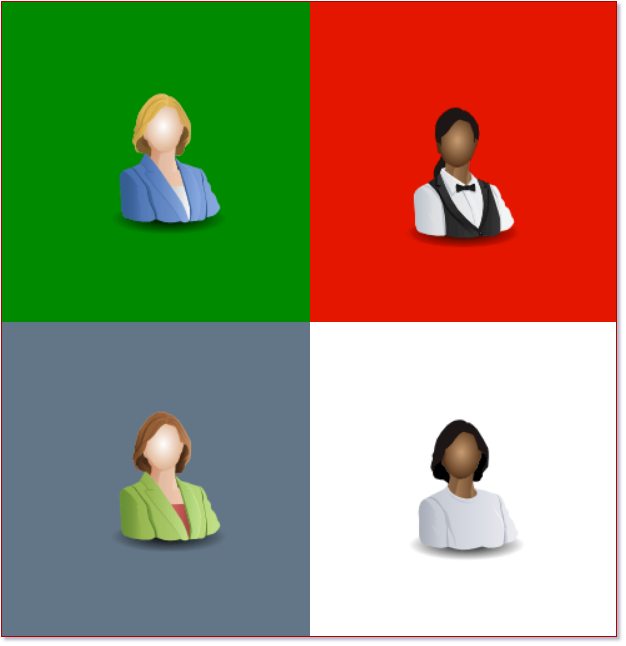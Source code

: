 <mxfile version="14.2.4" type="embed">
    <diagram id="iK9O6zpl0unEknwgo6_2" name="Page-1">
        <mxGraphModel dx="888" dy="601" grid="0" gridSize="10" guides="1" tooltips="1" connect="1" arrows="1" fold="1" page="1" pageScale="1" pageWidth="850" pageHeight="1100" background="#FFFFFF" math="0" shadow="1">
            <root>
                <mxCell id="0"/>
                <mxCell id="1" parent="0"/>
                <mxCell id="44" value="" style="shape=table;html=1;whiteSpace=wrap;startSize=0;container=1;collapsible=0;childLayout=tableLayout;swimlaneFillColor=none;fillColor=#e51400;strokeColor=#B20000;fontColor=#ffffff;" vertex="1" parent="1">
                    <mxGeometry x="212" y="170" width="307" height="317" as="geometry"/>
                </mxCell>
                <mxCell id="45" value="" style="shape=partialRectangle;html=1;whiteSpace=wrap;collapsible=0;dropTarget=0;pointerEvents=0;fillColor=#fa6800;top=0;left=0;bottom=0;right=0;points=[[0,0.5],[1,0.5]];portConstraint=eastwest;strokeColor=#C73500;fontColor=#ffffff;" vertex="1" parent="44">
                    <mxGeometry width="307" height="160" as="geometry"/>
                </mxCell>
                <mxCell id="46" value="" style="shape=partialRectangle;html=1;whiteSpace=wrap;connectable=0;overflow=hidden;fillColor=#008a00;top=0;left=0;bottom=0;right=0;strokeColor=#005700;fontColor=#ffffff;" vertex="1" parent="45">
                    <mxGeometry width="154" height="160" as="geometry"/>
                </mxCell>
                <mxCell id="47" value="" style="shape=partialRectangle;html=1;whiteSpace=wrap;connectable=0;overflow=hidden;top=0;left=0;bottom=0;right=0;strokeColor=#B20000;fontColor=#ffffff;fillColor=#e51400;gradientDirection=west;" vertex="1" parent="45">
                    <mxGeometry x="154" width="153" height="160" as="geometry"/>
                </mxCell>
                <mxCell id="48" value="" style="shape=partialRectangle;html=1;whiteSpace=wrap;collapsible=0;dropTarget=0;pointerEvents=0;fillColor=none;top=0;left=0;bottom=0;right=0;points=[[0,0.5],[1,0.5]];portConstraint=eastwest;" vertex="1" parent="44">
                    <mxGeometry y="160" width="307" height="157" as="geometry"/>
                </mxCell>
                <mxCell id="49" value="" style="shape=partialRectangle;html=1;whiteSpace=wrap;connectable=0;overflow=hidden;top=0;left=0;bottom=0;right=0;fontColor=#ffffff;gradientDirection=east;strokeColor=#314354;fillColor=#647687;" vertex="1" parent="48">
                    <mxGeometry width="154" height="157" as="geometry"/>
                </mxCell>
                <mxCell id="50" value="" style="shape=partialRectangle;html=1;whiteSpace=wrap;connectable=0;overflow=hidden;top=0;left=0;bottom=0;right=0;" vertex="1" parent="48">
                    <mxGeometry x="154" width="153" height="157" as="geometry"/>
                </mxCell>
                <mxCell id="54" value="" style="image;html=1;image=img/lib/clip_art/people/Suit_Woman_Blue_128x128.png;strokeColor=#F0F0F0;fillColor=#FFE6CC;gradientColor=#333333;" vertex="1" parent="1">
                    <mxGeometry x="254" y="207" width="80" height="80" as="geometry"/>
                </mxCell>
                <mxCell id="58" value="" style="image;html=1;image=img/lib/clip_art/people/Waiter_Woman_Black_128x128.png;strokeColor=#F0F0F0;fillColor=#FFE6CC;gradientColor=#333333;" vertex="1" parent="1">
                    <mxGeometry x="401" y="214" width="80" height="80" as="geometry"/>
                </mxCell>
                <mxCell id="59" value="" style="image;html=1;image=img/lib/clip_art/people/Worker_Woman_Black_128x128.png;strokeColor=#F0F0F0;fillColor=#FFE6CC;gradientColor=#333333;" vertex="1" parent="1">
                    <mxGeometry x="403" y="370" width="80" height="80" as="geometry"/>
                </mxCell>
                <mxCell id="61" value="" style="image;html=1;image=img/lib/clip_art/people/Suit_Woman_Green_128x128.png;strokeColor=#F0F0F0;fillColor=#FFE6CC;gradientColor=#333333;" vertex="1" parent="1">
                    <mxGeometry x="254" y="366" width="80" height="80" as="geometry"/>
                </mxCell>
            </root>
        </mxGraphModel>
    </diagram>
</mxfile>